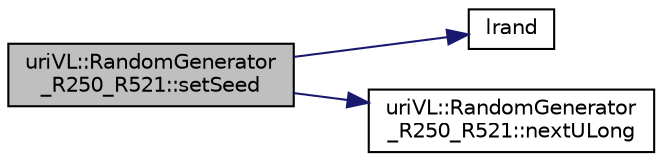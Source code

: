digraph "uriVL::RandomGenerator_R250_R521::setSeed"
{
  edge [fontname="Helvetica",fontsize="10",labelfontname="Helvetica",labelfontsize="10"];
  node [fontname="Helvetica",fontsize="10",shape=record];
  rankdir="LR";
  Node1 [label="uriVL::RandomGenerator\l_R250_R521::setSeed",height=0.2,width=0.4,color="black", fillcolor="grey75", style="filled", fontcolor="black"];
  Node1 -> Node2 [color="midnightblue",fontsize="10",style="solid",fontname="Helvetica"];
  Node2 [label="lrand",height=0.2,width=0.4,color="black", fillcolor="white", style="filled",URL="$RandomGenerator__R250__521_8cpp.html#a24e99a51ba47d4d77d9f2fc9b231d8fc"];
  Node1 -> Node3 [color="midnightblue",fontsize="10",style="solid",fontname="Helvetica"];
  Node3 [label="uriVL::RandomGenerator\l_R250_R521::nextULong",height=0.2,width=0.4,color="black", fillcolor="white", style="filled",URL="$classuriVL_1_1RandomGenerator__R250__R521.html#a13df64332b76ab496cce48794ce251d0",tooltip="Returns a new uniformly-distributed unsigned long pseudo-random number in the full range of the data ..."];
}
